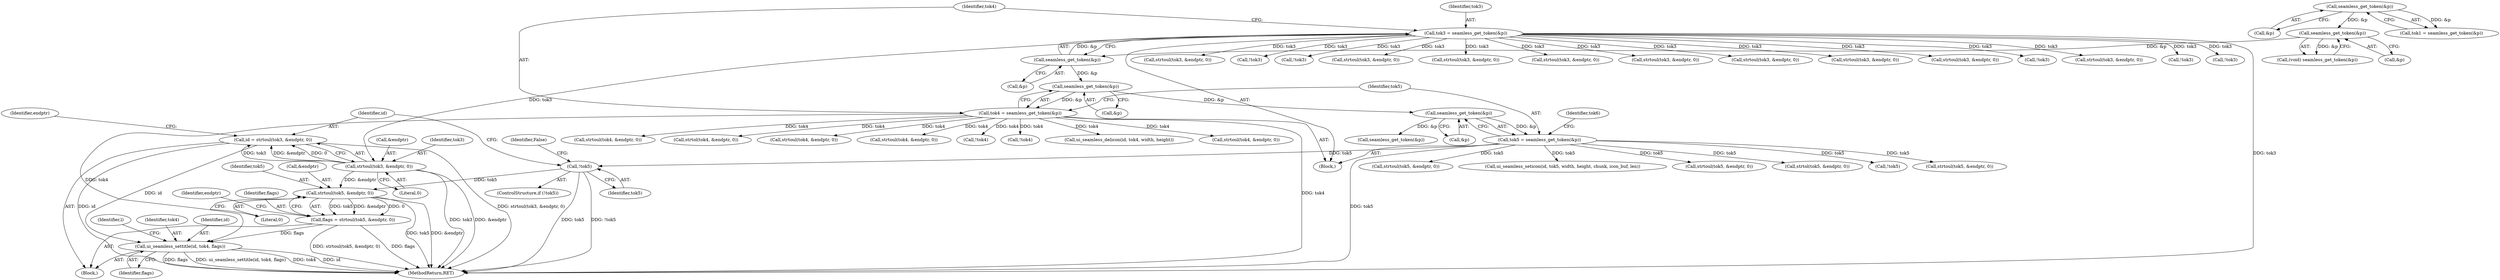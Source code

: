 digraph "0_rdesktop_4dca546d04321a610c1835010b5dad85163b65e1_14@pointer" {
"1000682" [label="(Call,ui_seamless_settitle(id, tok4, flags))"];
"1000658" [label="(Call,id = strtoul(tok3, &endptr, 0))"];
"1000660" [label="(Call,strtoul(tok3, &endptr, 0))"];
"1000141" [label="(Call,tok3 = seamless_get_token(&p))"];
"1000143" [label="(Call,seamless_get_token(&p))"];
"1000138" [label="(Call,seamless_get_token(&p))"];
"1000133" [label="(Call,seamless_get_token(&p))"];
"1000146" [label="(Call,tok4 = seamless_get_token(&p))"];
"1000148" [label="(Call,seamless_get_token(&p))"];
"1000670" [label="(Call,flags = strtoul(tok5, &endptr, 0))"];
"1000672" [label="(Call,strtoul(tok5, &endptr, 0))"];
"1000654" [label="(Call,!tok5)"];
"1000151" [label="(Call,tok5 = seamless_get_token(&p))"];
"1000153" [label="(Call,seamless_get_token(&p))"];
"1000154" [label="(Call,&p)"];
"1000149" [label="(Call,&p)"];
"1000654" [label="(Call,!tok5)"];
"1000655" [label="(Identifier,tok5)"];
"1000662" [label="(Call,&endptr)"];
"1000672" [label="(Call,strtoul(tok5, &endptr, 0))"];
"1000346" [label="(Call,strtoul(tok4, &endptr, 0))"];
"1000146" [label="(Call,tok4 = seamless_get_token(&p))"];
"1000679" [label="(Identifier,endptr)"];
"1000670" [label="(Call,flags = strtoul(tok5, &endptr, 0))"];
"1000661" [label="(Identifier,tok3)"];
"1000142" [label="(Identifier,tok3)"];
"1000464" [label="(Call,strtoul(tok3, &endptr, 0))"];
"1000759" [label="(Call,!tok3)"];
"1000785" [label="(Call,!tok3)"];
"1000251" [label="(Call,strtoul(tok3, &endptr, 0))"];
"1000657" [label="(Identifier,False)"];
"1000440" [label="(Call,ui_seamless_seticon(id, tok5, width, height, chunk, icon_buf, len))"];
"1000660" [label="(Call,strtoul(tok3, &endptr, 0))"];
"1000671" [label="(Identifier,flags)"];
"1000148" [label="(Call,seamless_get_token(&p))"];
"1000210" [label="(Call,strtoul(tok5, &endptr, 0))"];
"1000144" [label="(Call,&p)"];
"1000153" [label="(Call,seamless_get_token(&p))"];
"1000151" [label="(Call,tok5 = seamless_get_token(&p))"];
"1000653" [label="(ControlStructure,if (!tok5))"];
"1000545" [label="(Call,strtol(tok5, &endptr, 0))"];
"1000158" [label="(Call,seamless_get_token(&p))"];
"1000284" [label="(Call,!tok4)"];
"1000684" [label="(Identifier,tok4)"];
"1000290" [label="(Call,strtoul(tok3, &endptr, 0))"];
"1000695" [label="(Call,!tok5)"];
"1000608" [label="(Call,strtoul(tok3, &endptr, 0))"];
"1000667" [label="(Identifier,endptr)"];
"1000701" [label="(Call,strtoul(tok3, &endptr, 0))"];
"1000139" [label="(Call,&p)"];
"1000685" [label="(Identifier,flags)"];
"1000334" [label="(Call,strtoul(tok3, &endptr, 0))"];
"1000683" [label="(Identifier,id)"];
"1000658" [label="(Call,id = strtoul(tok3, &endptr, 0))"];
"1000143" [label="(Call,seamless_get_token(&p))"];
"1000136" [label="(Call,(void) seamless_get_token(&p))"];
"1000245" [label="(Call,!tok4)"];
"1000131" [label="(Call,tok1 = seamless_get_token(&p))"];
"1000904" [label="(Identifier,l)"];
"1000682" [label="(Call,ui_seamless_settitle(id, tok4, flags))"];
"1000133" [label="(Call,seamless_get_token(&p))"];
"1000498" [label="(Call,ui_seamless_delicon(id, tok4, width, height))"];
"1000186" [label="(Call,strtoul(tok3, &endptr, 0))"];
"1000841" [label="(Call,strtoul(tok3, &endptr, 0))"];
"1000652" [label="(Block,)"];
"1000886" [label="(Call,!tok3)"];
"1000521" [label="(Call,strtoul(tok3, &endptr, 0))"];
"1000713" [label="(Call,strtoul(tok4, &endptr, 0))"];
"1000673" [label="(Identifier,tok5)"];
"1000157" [label="(Identifier,tok6)"];
"1000861" [label="(Call,!tok3)"];
"1000632" [label="(Call,strtoul(tok5, &endptr, 0))"];
"1000141" [label="(Call,tok3 = seamless_get_token(&p))"];
"1000674" [label="(Call,&endptr)"];
"1000664" [label="(Literal,0)"];
"1000104" [label="(Block,)"];
"1000134" [label="(Call,&p)"];
"1000152" [label="(Identifier,tok5)"];
"1000533" [label="(Call,strtol(tok4, &endptr, 0))"];
"1000198" [label="(Call,strtoul(tok4, &endptr, 0))"];
"1000809" [label="(Call,!tok3)"];
"1000476" [label="(Call,strtoul(tok5, &endptr, 0))"];
"1000138" [label="(Call,seamless_get_token(&p))"];
"1000659" [label="(Identifier,id)"];
"1000147" [label="(Identifier,tok4)"];
"1000620" [label="(Call,strtoul(tok4, &endptr, 0))"];
"1000907" [label="(MethodReturn,RET)"];
"1000676" [label="(Literal,0)"];
"1000682" -> "1000652"  [label="AST: "];
"1000682" -> "1000685"  [label="CFG: "];
"1000683" -> "1000682"  [label="AST: "];
"1000684" -> "1000682"  [label="AST: "];
"1000685" -> "1000682"  [label="AST: "];
"1000904" -> "1000682"  [label="CFG: "];
"1000682" -> "1000907"  [label="DDG: ui_seamless_settitle(id, tok4, flags)"];
"1000682" -> "1000907"  [label="DDG: tok4"];
"1000682" -> "1000907"  [label="DDG: id"];
"1000682" -> "1000907"  [label="DDG: flags"];
"1000658" -> "1000682"  [label="DDG: id"];
"1000146" -> "1000682"  [label="DDG: tok4"];
"1000670" -> "1000682"  [label="DDG: flags"];
"1000658" -> "1000652"  [label="AST: "];
"1000658" -> "1000660"  [label="CFG: "];
"1000659" -> "1000658"  [label="AST: "];
"1000660" -> "1000658"  [label="AST: "];
"1000667" -> "1000658"  [label="CFG: "];
"1000658" -> "1000907"  [label="DDG: strtoul(tok3, &endptr, 0)"];
"1000658" -> "1000907"  [label="DDG: id"];
"1000660" -> "1000658"  [label="DDG: tok3"];
"1000660" -> "1000658"  [label="DDG: &endptr"];
"1000660" -> "1000658"  [label="DDG: 0"];
"1000660" -> "1000664"  [label="CFG: "];
"1000661" -> "1000660"  [label="AST: "];
"1000662" -> "1000660"  [label="AST: "];
"1000664" -> "1000660"  [label="AST: "];
"1000660" -> "1000907"  [label="DDG: tok3"];
"1000660" -> "1000907"  [label="DDG: &endptr"];
"1000141" -> "1000660"  [label="DDG: tok3"];
"1000660" -> "1000672"  [label="DDG: &endptr"];
"1000141" -> "1000104"  [label="AST: "];
"1000141" -> "1000143"  [label="CFG: "];
"1000142" -> "1000141"  [label="AST: "];
"1000143" -> "1000141"  [label="AST: "];
"1000147" -> "1000141"  [label="CFG: "];
"1000141" -> "1000907"  [label="DDG: tok3"];
"1000143" -> "1000141"  [label="DDG: &p"];
"1000141" -> "1000186"  [label="DDG: tok3"];
"1000141" -> "1000251"  [label="DDG: tok3"];
"1000141" -> "1000290"  [label="DDG: tok3"];
"1000141" -> "1000334"  [label="DDG: tok3"];
"1000141" -> "1000464"  [label="DDG: tok3"];
"1000141" -> "1000521"  [label="DDG: tok3"];
"1000141" -> "1000608"  [label="DDG: tok3"];
"1000141" -> "1000701"  [label="DDG: tok3"];
"1000141" -> "1000759"  [label="DDG: tok3"];
"1000141" -> "1000785"  [label="DDG: tok3"];
"1000141" -> "1000809"  [label="DDG: tok3"];
"1000141" -> "1000841"  [label="DDG: tok3"];
"1000141" -> "1000861"  [label="DDG: tok3"];
"1000141" -> "1000886"  [label="DDG: tok3"];
"1000143" -> "1000144"  [label="CFG: "];
"1000144" -> "1000143"  [label="AST: "];
"1000138" -> "1000143"  [label="DDG: &p"];
"1000143" -> "1000148"  [label="DDG: &p"];
"1000138" -> "1000136"  [label="AST: "];
"1000138" -> "1000139"  [label="CFG: "];
"1000139" -> "1000138"  [label="AST: "];
"1000136" -> "1000138"  [label="CFG: "];
"1000138" -> "1000136"  [label="DDG: &p"];
"1000133" -> "1000138"  [label="DDG: &p"];
"1000133" -> "1000131"  [label="AST: "];
"1000133" -> "1000134"  [label="CFG: "];
"1000134" -> "1000133"  [label="AST: "];
"1000131" -> "1000133"  [label="CFG: "];
"1000133" -> "1000131"  [label="DDG: &p"];
"1000146" -> "1000104"  [label="AST: "];
"1000146" -> "1000148"  [label="CFG: "];
"1000147" -> "1000146"  [label="AST: "];
"1000148" -> "1000146"  [label="AST: "];
"1000152" -> "1000146"  [label="CFG: "];
"1000146" -> "1000907"  [label="DDG: tok4"];
"1000148" -> "1000146"  [label="DDG: &p"];
"1000146" -> "1000198"  [label="DDG: tok4"];
"1000146" -> "1000245"  [label="DDG: tok4"];
"1000146" -> "1000284"  [label="DDG: tok4"];
"1000146" -> "1000346"  [label="DDG: tok4"];
"1000146" -> "1000498"  [label="DDG: tok4"];
"1000146" -> "1000533"  [label="DDG: tok4"];
"1000146" -> "1000620"  [label="DDG: tok4"];
"1000146" -> "1000713"  [label="DDG: tok4"];
"1000148" -> "1000149"  [label="CFG: "];
"1000149" -> "1000148"  [label="AST: "];
"1000148" -> "1000153"  [label="DDG: &p"];
"1000670" -> "1000652"  [label="AST: "];
"1000670" -> "1000672"  [label="CFG: "];
"1000671" -> "1000670"  [label="AST: "];
"1000672" -> "1000670"  [label="AST: "];
"1000679" -> "1000670"  [label="CFG: "];
"1000670" -> "1000907"  [label="DDG: strtoul(tok5, &endptr, 0)"];
"1000670" -> "1000907"  [label="DDG: flags"];
"1000672" -> "1000670"  [label="DDG: tok5"];
"1000672" -> "1000670"  [label="DDG: &endptr"];
"1000672" -> "1000670"  [label="DDG: 0"];
"1000672" -> "1000676"  [label="CFG: "];
"1000673" -> "1000672"  [label="AST: "];
"1000674" -> "1000672"  [label="AST: "];
"1000676" -> "1000672"  [label="AST: "];
"1000672" -> "1000907"  [label="DDG: &endptr"];
"1000672" -> "1000907"  [label="DDG: tok5"];
"1000654" -> "1000672"  [label="DDG: tok5"];
"1000654" -> "1000653"  [label="AST: "];
"1000654" -> "1000655"  [label="CFG: "];
"1000655" -> "1000654"  [label="AST: "];
"1000657" -> "1000654"  [label="CFG: "];
"1000659" -> "1000654"  [label="CFG: "];
"1000654" -> "1000907"  [label="DDG: tok5"];
"1000654" -> "1000907"  [label="DDG: !tok5"];
"1000151" -> "1000654"  [label="DDG: tok5"];
"1000151" -> "1000104"  [label="AST: "];
"1000151" -> "1000153"  [label="CFG: "];
"1000152" -> "1000151"  [label="AST: "];
"1000153" -> "1000151"  [label="AST: "];
"1000157" -> "1000151"  [label="CFG: "];
"1000151" -> "1000907"  [label="DDG: tok5"];
"1000153" -> "1000151"  [label="DDG: &p"];
"1000151" -> "1000210"  [label="DDG: tok5"];
"1000151" -> "1000440"  [label="DDG: tok5"];
"1000151" -> "1000476"  [label="DDG: tok5"];
"1000151" -> "1000545"  [label="DDG: tok5"];
"1000151" -> "1000632"  [label="DDG: tok5"];
"1000151" -> "1000695"  [label="DDG: tok5"];
"1000153" -> "1000154"  [label="CFG: "];
"1000154" -> "1000153"  [label="AST: "];
"1000153" -> "1000158"  [label="DDG: &p"];
}
